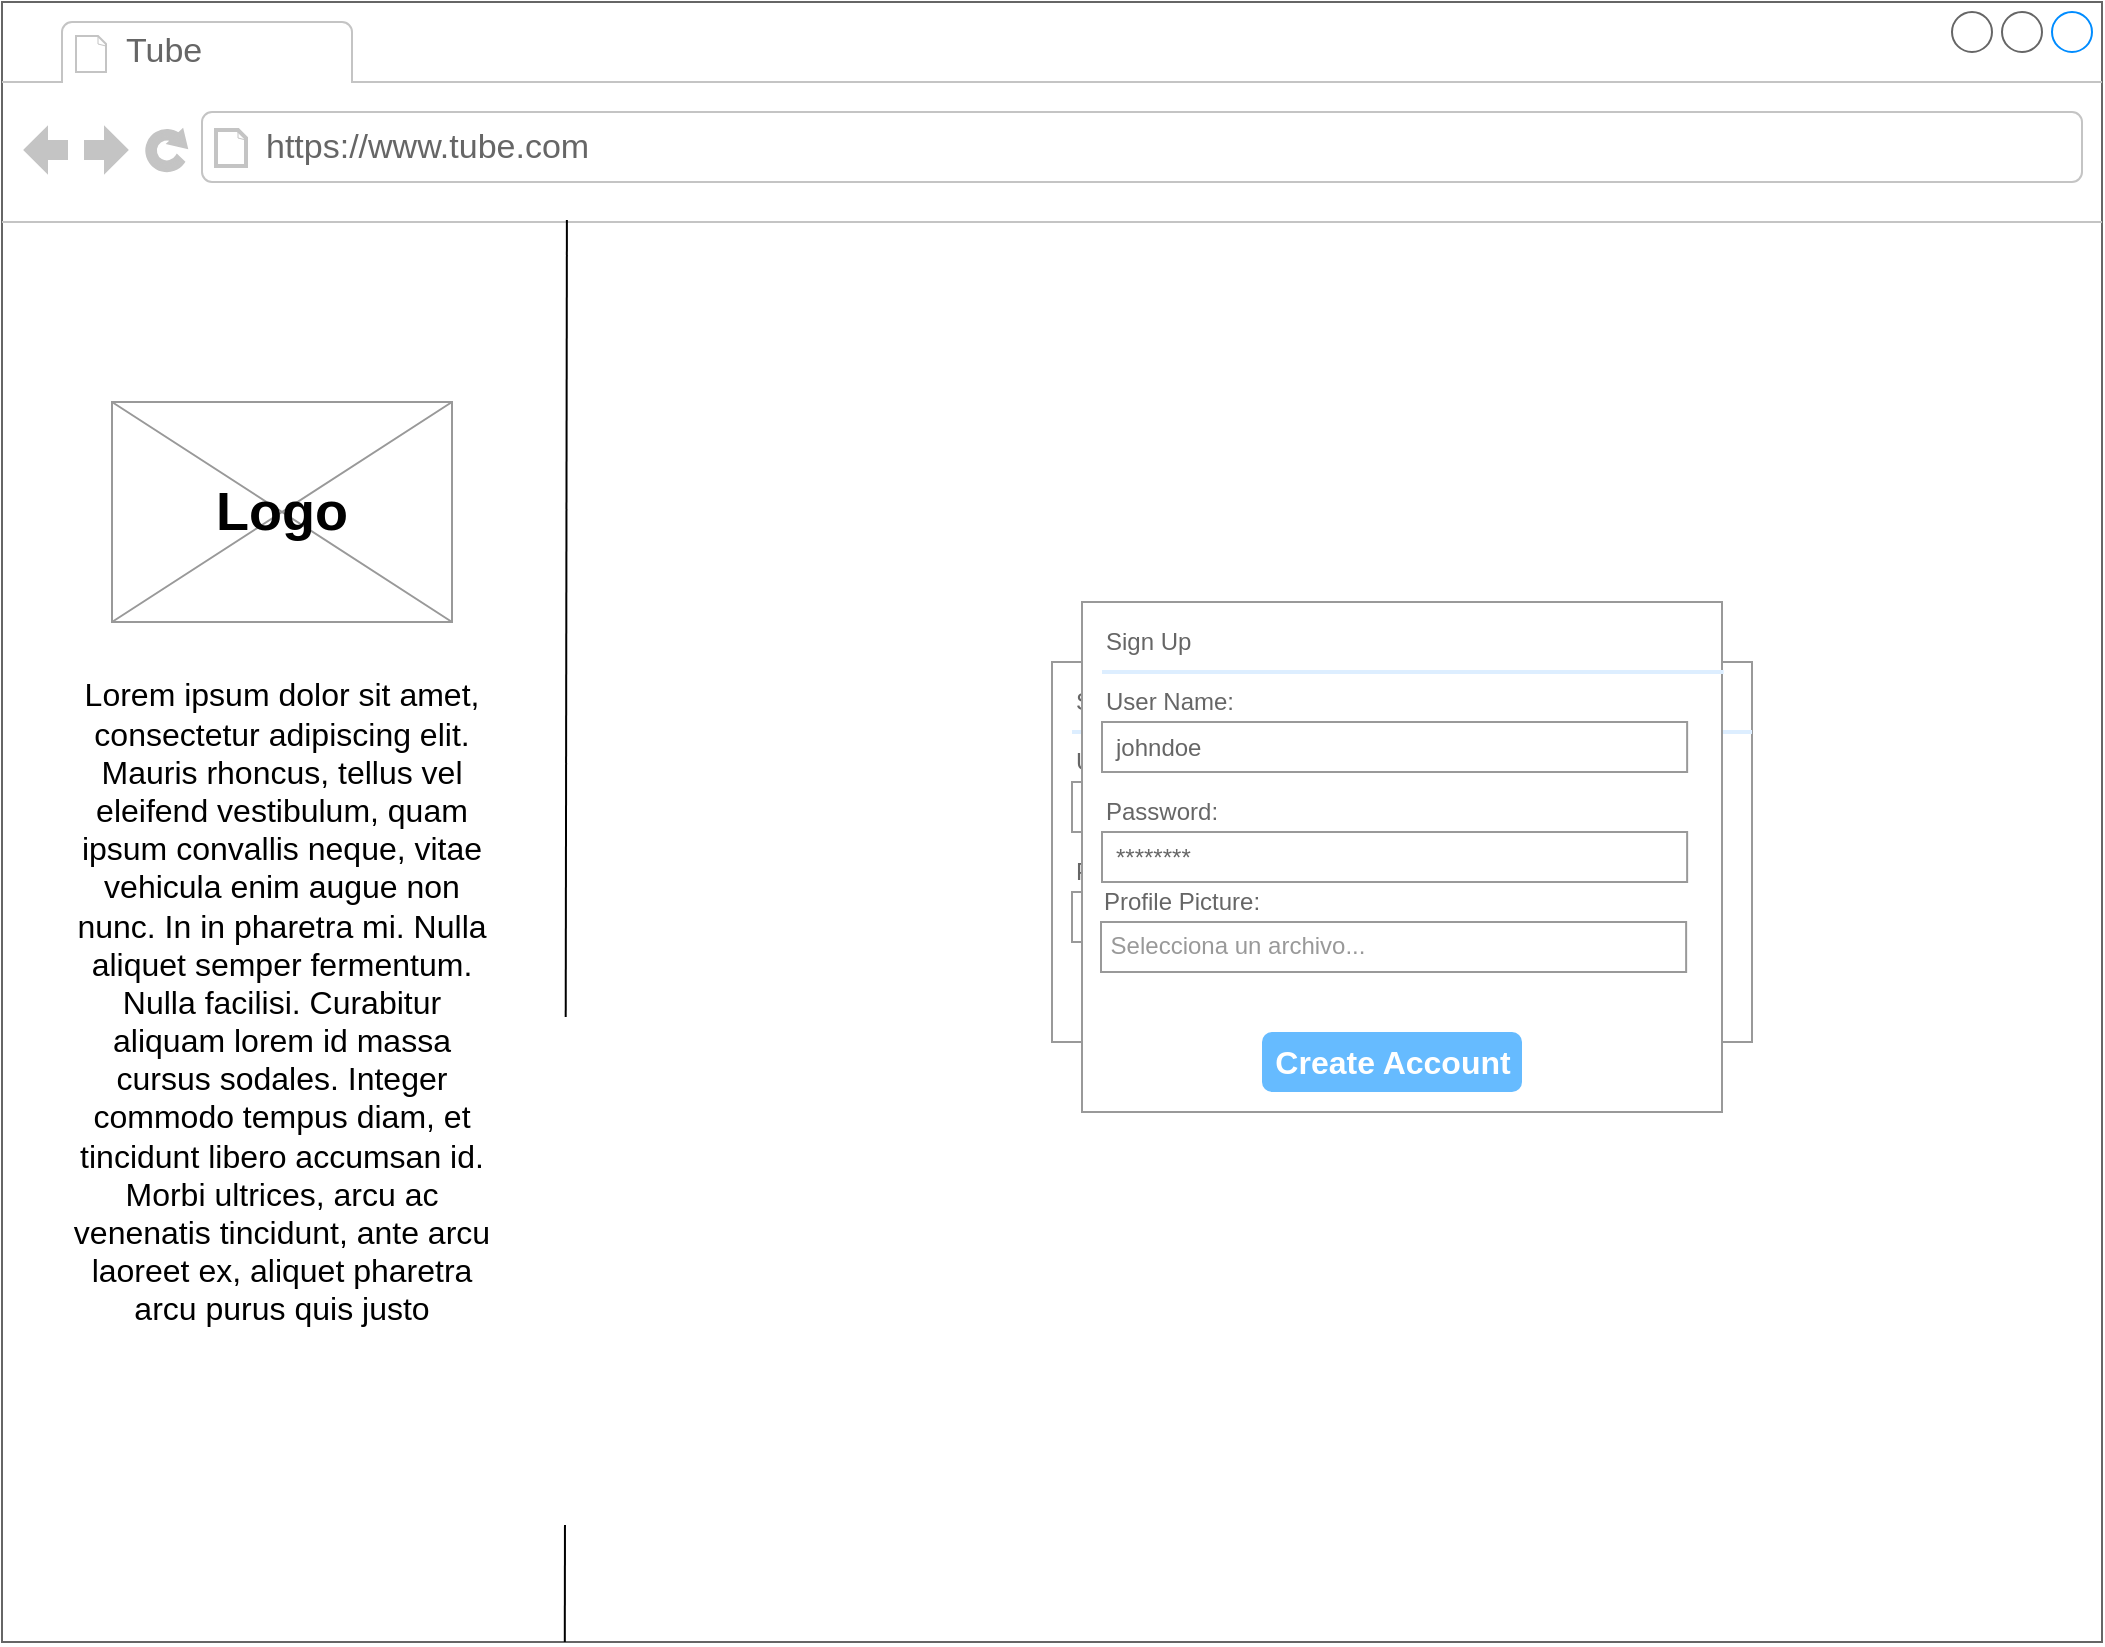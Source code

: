 <mxfile version="10.6.6" type="device"><diagram name="Page-1" id="2cc2dc42-3aac-f2a9-1cec-7a8b7cbee084"><mxGraphModel dx="1306" dy="920" grid="1" gridSize="10" guides="1" tooltips="1" connect="1" arrows="1" fold="1" page="1" pageScale="1" pageWidth="1100" pageHeight="850" background="#ffffff" math="0" shadow="0"><root><mxCell id="0"/><mxCell id="1" parent="0"/><mxCell id="A3zlmI-x9Iug91doevKb-1" value="" style="strokeWidth=1;shadow=0;dashed=0;align=center;html=1;shape=mxgraph.mockup.containers.browserWindow;rSize=0;fillColor=#ffffff;strokeColor=#666666;mainText=,;recursiveResize=0;rounded=0;labelBackgroundColor=none;fontFamily=Verdana;fontSize=12;fontColor=#000000;" parent="1" vertex="1"><mxGeometry width="1050" height="820" as="geometry"/></mxCell><mxCell id="A3zlmI-x9Iug91doevKb-2" value="Tube" style="strokeWidth=1;shadow=0;dashed=0;align=center;html=1;shape=mxgraph.mockup.containers.anchor;fontSize=17;fontColor=#666666;align=left;" parent="A3zlmI-x9Iug91doevKb-1" vertex="1"><mxGeometry x="60" y="12" width="110" height="26" as="geometry"/></mxCell><mxCell id="A3zlmI-x9Iug91doevKb-3" value="https://www.tube.com" style="strokeWidth=1;shadow=0;dashed=0;align=center;html=1;shape=mxgraph.mockup.containers.anchor;rSize=0;fontSize=17;fontColor=#666666;align=left;" parent="A3zlmI-x9Iug91doevKb-1" vertex="1"><mxGeometry x="130" y="60" width="250" height="26" as="geometry"/></mxCell><mxCell id="A3zlmI-x9Iug91doevKb-12" value="" style="verticalLabelPosition=bottom;shadow=0;dashed=0;align=center;html=1;verticalAlign=top;strokeWidth=1;shape=mxgraph.mockup.graphics.simpleIcon;strokeColor=#999999;fillColor=#ffffff;fontSize=16;" parent="A3zlmI-x9Iug91doevKb-1" vertex="1"><mxGeometry x="55" y="200" width="170" height="110" as="geometry"/></mxCell><mxCell id="A3zlmI-x9Iug91doevKb-13" value="&lt;div style=&quot;font-size: 27px&quot; align=&quot;center&quot;&gt;&lt;font style=&quot;font-size: 27px&quot;&gt;Logo&lt;/font&gt;&lt;/div&gt;" style="text;html=1;strokeColor=none;fillColor=none;align=left;verticalAlign=middle;whiteSpace=wrap;rounded=0;fontStyle=1;fontSize=18;" parent="A3zlmI-x9Iug91doevKb-1" vertex="1"><mxGeometry x="105" y="245" width="50" height="20" as="geometry"/></mxCell><mxCell id="z4Kq023UYDvA_NMD1x0M-48" value="" style="strokeWidth=1;shadow=0;dashed=0;align=center;html=1;shape=mxgraph.mockup.forms.rrect;rSize=0;strokeColor=#999999;fillColor=#ffffff;labelBackgroundColor=none;fontSize=18;fontColor=#666666;" parent="A3zlmI-x9Iug91doevKb-1" vertex="1"><mxGeometry x="525" y="330" width="350" height="190" as="geometry"/></mxCell><mxCell id="z4Kq023UYDvA_NMD1x0M-49" value="Sign In" style="strokeWidth=1;shadow=0;dashed=0;align=center;html=1;shape=mxgraph.mockup.forms.anchor;fontSize=12;fontColor=#666666;align=left;resizeWidth=1;spacingLeft=0;" parent="z4Kq023UYDvA_NMD1x0M-48" vertex="1"><mxGeometry width="175" height="20" relative="1" as="geometry"><mxPoint x="10" y="10" as="offset"/></mxGeometry></mxCell><mxCell id="z4Kq023UYDvA_NMD1x0M-50" value="" style="shape=line;strokeColor=#ddeeff;strokeWidth=2;html=1;resizeWidth=1;" parent="z4Kq023UYDvA_NMD1x0M-48" vertex="1"><mxGeometry width="340" height="10" relative="1" as="geometry"><mxPoint x="10" y="30" as="offset"/></mxGeometry></mxCell><mxCell id="z4Kq023UYDvA_NMD1x0M-51" value="User Name:" style="strokeWidth=1;shadow=0;dashed=0;align=center;html=1;shape=mxgraph.mockup.forms.anchor;fontSize=12;fontColor=#666666;align=left;resizeWidth=1;spacingLeft=0;" parent="z4Kq023UYDvA_NMD1x0M-48" vertex="1"><mxGeometry width="175" height="20" relative="1" as="geometry"><mxPoint x="10" y="40" as="offset"/></mxGeometry></mxCell><mxCell id="z4Kq023UYDvA_NMD1x0M-52" value="johndoe" style="strokeWidth=1;shadow=0;dashed=0;align=center;html=1;shape=mxgraph.mockup.forms.rrect;rSize=0;strokeColor=#999999;fontColor=#666666;align=left;spacingLeft=5;resizeWidth=1;" parent="z4Kq023UYDvA_NMD1x0M-48" vertex="1"><mxGeometry width="320" height="25" relative="1" as="geometry"><mxPoint x="10" y="60" as="offset"/></mxGeometry></mxCell><mxCell id="z4Kq023UYDvA_NMD1x0M-53" value="Password:" style="strokeWidth=1;shadow=0;dashed=0;align=center;html=1;shape=mxgraph.mockup.forms.anchor;fontSize=12;fontColor=#666666;align=left;resizeWidth=1;spacingLeft=0;" parent="z4Kq023UYDvA_NMD1x0M-48" vertex="1"><mxGeometry width="175" height="20" relative="1" as="geometry"><mxPoint x="10" y="95" as="offset"/></mxGeometry></mxCell><mxCell id="z4Kq023UYDvA_NMD1x0M-54" value="********" style="strokeWidth=1;shadow=0;dashed=0;align=center;html=1;shape=mxgraph.mockup.forms.rrect;rSize=0;strokeColor=#999999;fontColor=#666666;align=left;spacingLeft=5;resizeWidth=1;" parent="z4Kq023UYDvA_NMD1x0M-48" vertex="1"><mxGeometry width="320" height="25" relative="1" as="geometry"><mxPoint x="10" y="115" as="offset"/></mxGeometry></mxCell><mxCell id="z4Kq023UYDvA_NMD1x0M-55" value="SIGN IN" style="strokeWidth=1;shadow=0;dashed=0;align=center;html=1;shape=mxgraph.mockup.forms.rrect;rSize=5;strokeColor=none;fontColor=#ffffff;fillColor=#66bbff;fontSize=16;fontStyle=1;" parent="z4Kq023UYDvA_NMD1x0M-48" vertex="1"><mxGeometry y="1" width="80" height="30" relative="1" as="geometry"><mxPoint x="20" y="-40" as="offset"/></mxGeometry></mxCell><mxCell id="z4Kq023UYDvA_NMD1x0M-59" value="SIGN UP" style="strokeWidth=1;shadow=0;dashed=0;align=center;html=1;shape=mxgraph.mockup.forms.rrect;rSize=5;strokeColor=none;fontColor=#ffffff;fillColor=#66bbff;fontSize=16;fontStyle=1;" parent="z4Kq023UYDvA_NMD1x0M-48" vertex="1"><mxGeometry y="1" width="80" height="30" relative="1" as="geometry"><mxPoint x="230" y="-40" as="offset"/></mxGeometry></mxCell><mxCell id="Jtegt3CNh-BaXknPxACy-2" value="&lt;span&gt;Lorem ipsum dolor sit amet, consectetur adipiscing elit. Mauris rhoncus, tellus vel eleifend vestibulum, quam ipsum convallis neque, vitae vehicula enim augue non nunc. In in pharetra mi. Nulla aliquet semper fermentum. Nulla facilisi. Curabitur aliquam lorem id massa cursus sodales. Integer commodo tempus diam, et tincidunt libero accumsan id. Morbi ultrices, arcu ac venenatis tincidunt, ante arcu laoreet ex, aliquet pharetra arcu purus quis justo&lt;/span&gt;" style="text;html=1;strokeColor=none;fillColor=none;align=center;verticalAlign=middle;whiteSpace=wrap;rounded=0;fontSize=16;" parent="A3zlmI-x9Iug91doevKb-1" vertex="1"><mxGeometry x="30" y="490" width="220" height="20" as="geometry"/></mxCell><mxCell id="Jtegt3CNh-BaXknPxACy-3" value="" style="strokeWidth=1;shadow=0;dashed=0;align=center;html=1;shape=mxgraph.mockup.forms.rrect;rSize=0;strokeColor=#999999;fillColor=#ffffff;labelBackgroundColor=none;fontSize=18;fontColor=#666666;" parent="A3zlmI-x9Iug91doevKb-1" vertex="1"><mxGeometry x="540" y="300" width="320" height="255" as="geometry"/></mxCell><mxCell id="Jtegt3CNh-BaXknPxACy-4" value="Sign Up" style="strokeWidth=1;shadow=0;dashed=0;align=center;html=1;shape=mxgraph.mockup.forms.anchor;fontSize=12;fontColor=#666666;align=left;resizeWidth=1;spacingLeft=0;" parent="Jtegt3CNh-BaXknPxACy-3" vertex="1"><mxGeometry width="160" height="20" relative="1" as="geometry"><mxPoint x="10" y="10" as="offset"/></mxGeometry></mxCell><mxCell id="Jtegt3CNh-BaXknPxACy-5" value="" style="shape=line;strokeColor=#ddeeff;strokeWidth=2;html=1;resizeWidth=1;" parent="Jtegt3CNh-BaXknPxACy-3" vertex="1"><mxGeometry width="310.857" height="10" relative="1" as="geometry"><mxPoint x="10" y="30" as="offset"/></mxGeometry></mxCell><mxCell id="Jtegt3CNh-BaXknPxACy-6" value="User Name:" style="strokeWidth=1;shadow=0;dashed=0;align=center;html=1;shape=mxgraph.mockup.forms.anchor;fontSize=12;fontColor=#666666;align=left;resizeWidth=1;spacingLeft=0;" parent="Jtegt3CNh-BaXknPxACy-3" vertex="1"><mxGeometry width="160" height="20" relative="1" as="geometry"><mxPoint x="10" y="40" as="offset"/></mxGeometry></mxCell><mxCell id="Jtegt3CNh-BaXknPxACy-7" value="johndoe" style="strokeWidth=1;shadow=0;dashed=0;align=center;html=1;shape=mxgraph.mockup.forms.rrect;rSize=0;strokeColor=#999999;fontColor=#666666;align=left;spacingLeft=5;resizeWidth=1;" parent="Jtegt3CNh-BaXknPxACy-3" vertex="1"><mxGeometry width="292.571" height="25" relative="1" as="geometry"><mxPoint x="10" y="60" as="offset"/></mxGeometry></mxCell><mxCell id="Jtegt3CNh-BaXknPxACy-8" value="Password:" style="strokeWidth=1;shadow=0;dashed=0;align=center;html=1;shape=mxgraph.mockup.forms.anchor;fontSize=12;fontColor=#666666;align=left;resizeWidth=1;spacingLeft=0;" parent="Jtegt3CNh-BaXknPxACy-3" vertex="1"><mxGeometry width="160" height="20" relative="1" as="geometry"><mxPoint x="10" y="95" as="offset"/></mxGeometry></mxCell><mxCell id="Jtegt3CNh-BaXknPxACy-9" value="********" style="strokeWidth=1;shadow=0;dashed=0;align=center;html=1;shape=mxgraph.mockup.forms.rrect;rSize=0;strokeColor=#999999;fontColor=#666666;align=left;spacingLeft=5;resizeWidth=1;" parent="Jtegt3CNh-BaXknPxACy-3" vertex="1"><mxGeometry width="292.571" height="25" relative="1" as="geometry"><mxPoint x="10" y="115" as="offset"/></mxGeometry></mxCell><mxCell id="Jtegt3CNh-BaXknPxACy-11" value="Create Account" style="strokeWidth=1;shadow=0;dashed=0;align=center;html=1;shape=mxgraph.mockup.forms.rrect;rSize=5;strokeColor=none;fontColor=#ffffff;fillColor=#66bbff;fontSize=16;fontStyle=1;" parent="Jtegt3CNh-BaXknPxACy-3" vertex="1"><mxGeometry y="1" width="130" height="30" relative="1" as="geometry"><mxPoint x="90" y="-40" as="offset"/></mxGeometry></mxCell><mxCell id="Ae4PK71LSoCDkga2NFp--2" value="" style="strokeWidth=1;shadow=0;dashed=0;align=center;html=1;shape=mxgraph.mockup.forms.rrect;rSize=0;strokeColor=#999999;fontColor=#666666;align=left;spacingLeft=5;resizeWidth=1;" vertex="1" parent="Jtegt3CNh-BaXknPxACy-3"><mxGeometry x="9.5" y="160.0" width="292.571" height="25" as="geometry"><mxPoint x="10" y="60" as="offset"/></mxGeometry></mxCell><mxCell id="Ae4PK71LSoCDkga2NFp--3" value="Profile Picture:" style="strokeWidth=1;shadow=0;dashed=0;align=center;html=1;shape=mxgraph.mockup.forms.anchor;fontSize=12;fontColor=#666666;align=left;resizeWidth=1;spacingLeft=0;" vertex="1" parent="Jtegt3CNh-BaXknPxACy-3"><mxGeometry x="-1" y="100" width="160" height="20" as="geometry"><mxPoint x="10" y="40" as="offset"/></mxGeometry></mxCell><mxCell id="Ae4PK71LSoCDkga2NFp--4" value="Selecciona un archivo..." style="text;html=1;strokeColor=none;fillColor=none;align=center;verticalAlign=middle;whiteSpace=wrap;rounded=0;fontSize=12;fontColor=#999999;" vertex="1" parent="Jtegt3CNh-BaXknPxACy-3"><mxGeometry x="13" y="162" width="130" height="20" as="geometry"/></mxCell><mxCell id="Jtegt3CNh-BaXknPxACy-1" value="" style="endArrow=none;html=1;fontSize=16;entryX=0.269;entryY=0.133;entryDx=0;entryDy=0;entryPerimeter=0;exitX=0.268;exitY=1;exitDx=0;exitDy=0;exitPerimeter=0;" parent="1" source="A3zlmI-x9Iug91doevKb-1" target="A3zlmI-x9Iug91doevKb-1" edge="1"><mxGeometry width="50" height="50" relative="1" as="geometry"><mxPoint x="292.5" y="480" as="sourcePoint"/><mxPoint x="442.5" y="290" as="targetPoint"/></mxGeometry></mxCell></root></mxGraphModel></diagram></mxfile>